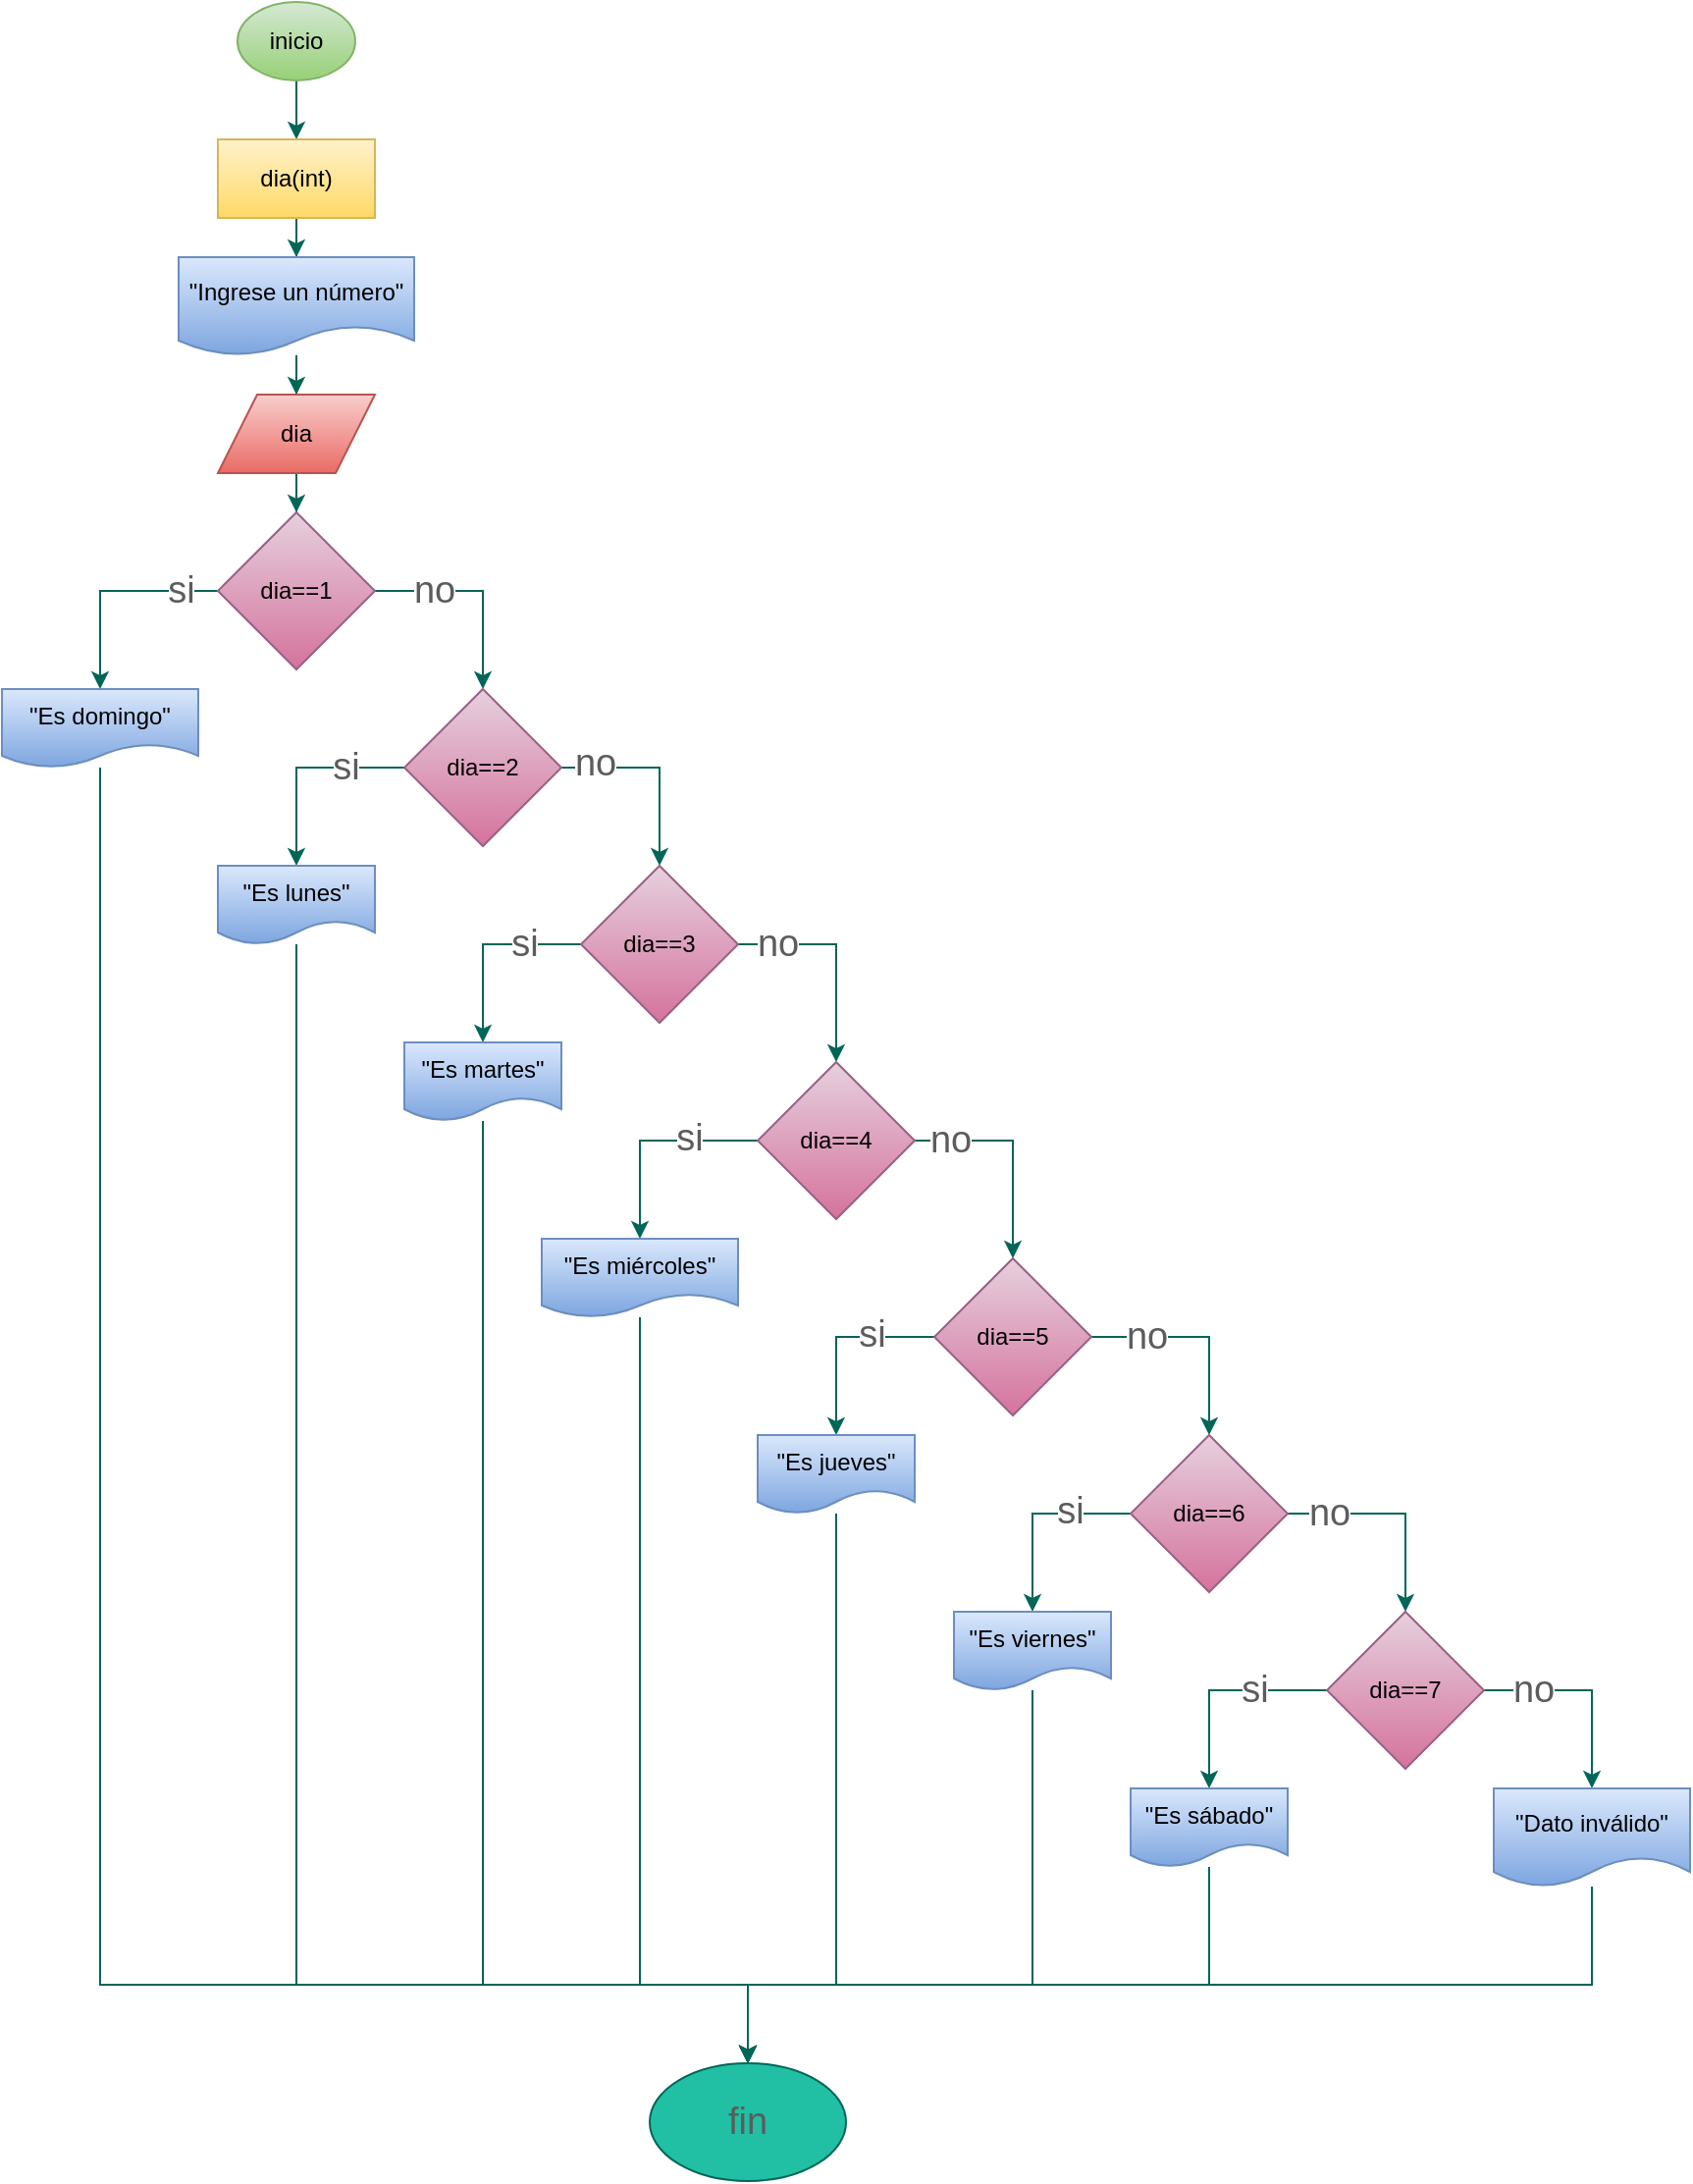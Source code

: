 <mxfile version="20.3.6" type="github"><diagram id="tFef3qqvaOEd_HcQweAo" name="Página-1"><mxGraphModel dx="2426" dy="1314" grid="1" gridSize="10" guides="1" tooltips="1" connect="1" arrows="1" fold="1" page="1" pageScale="1" pageWidth="850" pageHeight="1100" math="0" shadow="0"><root><mxCell id="0"/><mxCell id="1" parent="0"/><mxCell id="LCwUSyJXH_9VAJAXEevL-4" style="edgeStyle=orthogonalEdgeStyle;rounded=0;orthogonalLoop=1;jettySize=auto;html=1;entryX=0.5;entryY=0;entryDx=0;entryDy=0;strokeColor=#006658;fontColor=#5C5C5C;" edge="1" parent="1" source="LCwUSyJXH_9VAJAXEevL-1" target="LCwUSyJXH_9VAJAXEevL-3"><mxGeometry relative="1" as="geometry"/></mxCell><mxCell id="LCwUSyJXH_9VAJAXEevL-1" value="inicio" style="ellipse;whiteSpace=wrap;html=1;fillColor=#d5e8d4;strokeColor=#82b366;gradientColor=#97d077;" vertex="1" parent="1"><mxGeometry x="130" y="10" width="60" height="40" as="geometry"/></mxCell><mxCell id="LCwUSyJXH_9VAJAXEevL-6" value="" style="edgeStyle=orthogonalEdgeStyle;rounded=0;orthogonalLoop=1;jettySize=auto;html=1;strokeColor=#006658;fontColor=#5C5C5C;" edge="1" parent="1" source="LCwUSyJXH_9VAJAXEevL-3" target="LCwUSyJXH_9VAJAXEevL-5"><mxGeometry relative="1" as="geometry"/></mxCell><mxCell id="LCwUSyJXH_9VAJAXEevL-3" value="dia(int)" style="rounded=0;whiteSpace=wrap;html=1;fillColor=#fff2cc;strokeColor=#d6b656;gradientColor=#ffd966;" vertex="1" parent="1"><mxGeometry x="120" y="80" width="80" height="40" as="geometry"/></mxCell><mxCell id="LCwUSyJXH_9VAJAXEevL-8" value="" style="edgeStyle=orthogonalEdgeStyle;rounded=0;orthogonalLoop=1;jettySize=auto;html=1;strokeColor=#006658;fontColor=#5C5C5C;" edge="1" parent="1" source="LCwUSyJXH_9VAJAXEevL-5" target="LCwUSyJXH_9VAJAXEevL-7"><mxGeometry relative="1" as="geometry"/></mxCell><mxCell id="LCwUSyJXH_9VAJAXEevL-5" value="&quot;Ingrese un número&quot;" style="shape=document;whiteSpace=wrap;html=1;boundedLbl=1;rounded=0;fillColor=#dae8fc;strokeColor=#6c8ebf;gradientColor=#7ea6e0;" vertex="1" parent="1"><mxGeometry x="100" y="140" width="120" height="50" as="geometry"/></mxCell><mxCell id="LCwUSyJXH_9VAJAXEevL-10" value="" style="edgeStyle=orthogonalEdgeStyle;rounded=0;orthogonalLoop=1;jettySize=auto;html=1;strokeColor=#006658;fontColor=#5C5C5C;" edge="1" parent="1" source="LCwUSyJXH_9VAJAXEevL-7" target="LCwUSyJXH_9VAJAXEevL-9"><mxGeometry relative="1" as="geometry"/></mxCell><mxCell id="LCwUSyJXH_9VAJAXEevL-7" value="dia" style="shape=parallelogram;perimeter=parallelogramPerimeter;whiteSpace=wrap;html=1;fixedSize=1;rounded=0;fillColor=#f8cecc;strokeColor=#b85450;gradientColor=#ea6b66;" vertex="1" parent="1"><mxGeometry x="120" y="210" width="80" height="40" as="geometry"/></mxCell><mxCell id="LCwUSyJXH_9VAJAXEevL-12" value="" style="edgeStyle=orthogonalEdgeStyle;rounded=0;orthogonalLoop=1;jettySize=auto;html=1;strokeColor=#006658;fontColor=#5C5C5C;" edge="1" parent="1" source="LCwUSyJXH_9VAJAXEevL-9" target="LCwUSyJXH_9VAJAXEevL-11"><mxGeometry relative="1" as="geometry"/></mxCell><mxCell id="LCwUSyJXH_9VAJAXEevL-13" value="si" style="edgeLabel;html=1;align=center;verticalAlign=middle;resizable=0;points=[];fontSize=19;fontColor=#5C5C5C;" vertex="1" connectable="0" parent="LCwUSyJXH_9VAJAXEevL-12"><mxGeometry x="-0.097" relative="1" as="geometry"><mxPoint x="30" as="offset"/></mxGeometry></mxCell><mxCell id="LCwUSyJXH_9VAJAXEevL-17" value="" style="edgeStyle=orthogonalEdgeStyle;rounded=0;orthogonalLoop=1;jettySize=auto;html=1;fontSize=19;strokeColor=#006658;fontColor=#5C5C5C;" edge="1" parent="1" source="LCwUSyJXH_9VAJAXEevL-9" target="LCwUSyJXH_9VAJAXEevL-16"><mxGeometry relative="1" as="geometry"/></mxCell><mxCell id="LCwUSyJXH_9VAJAXEevL-46" value="no" style="edgeLabel;html=1;align=center;verticalAlign=middle;resizable=0;points=[];fontSize=19;fontColor=#5C5C5C;" vertex="1" connectable="0" parent="LCwUSyJXH_9VAJAXEevL-17"><mxGeometry x="-0.609" y="1" relative="1" as="geometry"><mxPoint x="9" y="1" as="offset"/></mxGeometry></mxCell><mxCell id="LCwUSyJXH_9VAJAXEevL-9" value="dia==1" style="rhombus;whiteSpace=wrap;html=1;rounded=0;fillColor=#e6d0de;strokeColor=#996185;gradientColor=#d5739d;" vertex="1" parent="1"><mxGeometry x="120" y="270" width="80" height="80" as="geometry"/></mxCell><mxCell id="LCwUSyJXH_9VAJAXEevL-58" style="edgeStyle=orthogonalEdgeStyle;rounded=0;orthogonalLoop=1;jettySize=auto;html=1;strokeColor=#006658;fontSize=19;fontColor=#5C5C5C;fillColor=#21C0A5;entryX=0.5;entryY=0;entryDx=0;entryDy=0;" edge="1" parent="1" source="LCwUSyJXH_9VAJAXEevL-11" target="LCwUSyJXH_9VAJAXEevL-57"><mxGeometry relative="1" as="geometry"><mxPoint x="110" y="990" as="targetPoint"/><Array as="points"><mxPoint x="60" y="1020"/><mxPoint x="390" y="1020"/></Array></mxGeometry></mxCell><mxCell id="LCwUSyJXH_9VAJAXEevL-11" value="&quot;Es domingo&quot;" style="shape=document;whiteSpace=wrap;html=1;boundedLbl=1;rounded=0;fillColor=#dae8fc;strokeColor=#6c8ebf;gradientColor=#7ea6e0;" vertex="1" parent="1"><mxGeometry x="10" y="360" width="100" height="40" as="geometry"/></mxCell><mxCell id="LCwUSyJXH_9VAJAXEevL-19" value="" style="edgeStyle=orthogonalEdgeStyle;rounded=0;orthogonalLoop=1;jettySize=auto;html=1;fontSize=19;strokeColor=#006658;fontColor=#5C5C5C;" edge="1" parent="1" source="LCwUSyJXH_9VAJAXEevL-16" target="LCwUSyJXH_9VAJAXEevL-18"><mxGeometry relative="1" as="geometry"/></mxCell><mxCell id="LCwUSyJXH_9VAJAXEevL-24" value="si" style="edgeLabel;html=1;align=center;verticalAlign=middle;resizable=0;points=[];fontSize=19;fontColor=#5C5C5C;" vertex="1" connectable="0" parent="LCwUSyJXH_9VAJAXEevL-19"><mxGeometry x="-0.178" relative="1" as="geometry"><mxPoint x="13" as="offset"/></mxGeometry></mxCell><mxCell id="LCwUSyJXH_9VAJAXEevL-21" value="" style="edgeStyle=orthogonalEdgeStyle;rounded=0;orthogonalLoop=1;jettySize=auto;html=1;fontSize=19;strokeColor=#006658;fontColor=#5C5C5C;" edge="1" parent="1" source="LCwUSyJXH_9VAJAXEevL-16" target="LCwUSyJXH_9VAJAXEevL-20"><mxGeometry relative="1" as="geometry"/></mxCell><mxCell id="LCwUSyJXH_9VAJAXEevL-47" value="no" style="edgeLabel;html=1;align=center;verticalAlign=middle;resizable=0;points=[];fontSize=19;fontColor=#5C5C5C;" vertex="1" connectable="0" parent="LCwUSyJXH_9VAJAXEevL-21"><mxGeometry x="-0.661" y="2" relative="1" as="geometry"><mxPoint as="offset"/></mxGeometry></mxCell><mxCell id="LCwUSyJXH_9VAJAXEevL-16" value="dia==2" style="rhombus;whiteSpace=wrap;html=1;rounded=0;fillColor=#e6d0de;strokeColor=#996185;gradientColor=#d5739d;" vertex="1" parent="1"><mxGeometry x="215" y="360" width="80" height="80" as="geometry"/></mxCell><mxCell id="LCwUSyJXH_9VAJAXEevL-59" style="edgeStyle=orthogonalEdgeStyle;rounded=0;orthogonalLoop=1;jettySize=auto;html=1;strokeColor=#006658;fontSize=19;fontColor=#5C5C5C;fillColor=#21C0A5;entryX=0.5;entryY=0;entryDx=0;entryDy=0;" edge="1" parent="1" source="LCwUSyJXH_9VAJAXEevL-18" target="LCwUSyJXH_9VAJAXEevL-57"><mxGeometry relative="1" as="geometry"><mxPoint x="180" y="960" as="targetPoint"/><Array as="points"><mxPoint x="160" y="1020"/><mxPoint x="390" y="1020"/></Array></mxGeometry></mxCell><mxCell id="LCwUSyJXH_9VAJAXEevL-18" value="&quot;Es lunes&quot;" style="shape=document;whiteSpace=wrap;html=1;boundedLbl=1;rounded=0;fillColor=#dae8fc;strokeColor=#6c8ebf;gradientColor=#7ea6e0;" vertex="1" parent="1"><mxGeometry x="120" y="450" width="80" height="40" as="geometry"/></mxCell><mxCell id="LCwUSyJXH_9VAJAXEevL-23" value="" style="edgeStyle=orthogonalEdgeStyle;rounded=0;orthogonalLoop=1;jettySize=auto;html=1;fontSize=19;strokeColor=#006658;fontColor=#5C5C5C;" edge="1" parent="1" source="LCwUSyJXH_9VAJAXEevL-20" target="LCwUSyJXH_9VAJAXEevL-22"><mxGeometry relative="1" as="geometry"/></mxCell><mxCell id="LCwUSyJXH_9VAJAXEevL-25" value="si" style="edgeLabel;html=1;align=center;verticalAlign=middle;resizable=0;points=[];fontSize=19;fontColor=#5C5C5C;" vertex="1" connectable="0" parent="LCwUSyJXH_9VAJAXEevL-23"><mxGeometry x="-0.257" relative="1" as="geometry"><mxPoint x="8" as="offset"/></mxGeometry></mxCell><mxCell id="LCwUSyJXH_9VAJAXEevL-27" value="" style="edgeStyle=orthogonalEdgeStyle;rounded=0;orthogonalLoop=1;jettySize=auto;html=1;fontSize=19;strokeColor=#006658;fontColor=#5C5C5C;" edge="1" parent="1" source="LCwUSyJXH_9VAJAXEevL-20" target="LCwUSyJXH_9VAJAXEevL-26"><mxGeometry relative="1" as="geometry"/></mxCell><mxCell id="LCwUSyJXH_9VAJAXEevL-48" value="no" style="edgeLabel;html=1;align=center;verticalAlign=middle;resizable=0;points=[];fontSize=19;fontColor=#5C5C5C;" vertex="1" connectable="0" parent="LCwUSyJXH_9VAJAXEevL-27"><mxGeometry x="-0.637" relative="1" as="geometry"><mxPoint as="offset"/></mxGeometry></mxCell><mxCell id="LCwUSyJXH_9VAJAXEevL-20" value="dia==3" style="rhombus;whiteSpace=wrap;html=1;rounded=0;fillColor=#e6d0de;strokeColor=#996185;gradientColor=#d5739d;" vertex="1" parent="1"><mxGeometry x="305" y="450" width="80" height="80" as="geometry"/></mxCell><mxCell id="LCwUSyJXH_9VAJAXEevL-60" style="edgeStyle=orthogonalEdgeStyle;rounded=0;orthogonalLoop=1;jettySize=auto;html=1;entryX=0.5;entryY=0;entryDx=0;entryDy=0;strokeColor=#006658;fontSize=19;fontColor=#5C5C5C;fillColor=#21C0A5;" edge="1" parent="1" source="LCwUSyJXH_9VAJAXEevL-22" target="LCwUSyJXH_9VAJAXEevL-57"><mxGeometry relative="1" as="geometry"><Array as="points"><mxPoint x="255" y="1020"/><mxPoint x="390" y="1020"/></Array></mxGeometry></mxCell><mxCell id="LCwUSyJXH_9VAJAXEevL-22" value="&quot;Es martes&quot;" style="shape=document;whiteSpace=wrap;html=1;boundedLbl=1;rounded=0;fillColor=#dae8fc;strokeColor=#6c8ebf;gradientColor=#7ea6e0;" vertex="1" parent="1"><mxGeometry x="215" y="540" width="80" height="40" as="geometry"/></mxCell><mxCell id="LCwUSyJXH_9VAJAXEevL-29" value="" style="edgeStyle=orthogonalEdgeStyle;rounded=0;orthogonalLoop=1;jettySize=auto;html=1;fontSize=19;strokeColor=#006658;fontColor=#5C5C5C;" edge="1" parent="1" source="LCwUSyJXH_9VAJAXEevL-26" target="LCwUSyJXH_9VAJAXEevL-28"><mxGeometry relative="1" as="geometry"/></mxCell><mxCell id="LCwUSyJXH_9VAJAXEevL-42" value="si" style="edgeLabel;html=1;align=center;verticalAlign=middle;resizable=0;points=[];fontSize=19;fontColor=#5C5C5C;" vertex="1" connectable="0" parent="LCwUSyJXH_9VAJAXEevL-29"><mxGeometry x="-0.357" y="-1" relative="1" as="geometry"><mxPoint as="offset"/></mxGeometry></mxCell><mxCell id="LCwUSyJXH_9VAJAXEevL-31" value="" style="edgeStyle=orthogonalEdgeStyle;rounded=0;orthogonalLoop=1;jettySize=auto;html=1;fontSize=19;strokeColor=#006658;fontColor=#5C5C5C;" edge="1" parent="1" source="LCwUSyJXH_9VAJAXEevL-26" target="LCwUSyJXH_9VAJAXEevL-30"><mxGeometry relative="1" as="geometry"/></mxCell><mxCell id="LCwUSyJXH_9VAJAXEevL-49" value="no" style="edgeLabel;html=1;align=center;verticalAlign=middle;resizable=0;points=[];fontSize=19;fontColor=#5C5C5C;" vertex="1" connectable="0" parent="LCwUSyJXH_9VAJAXEevL-31"><mxGeometry x="-0.679" relative="1" as="geometry"><mxPoint as="offset"/></mxGeometry></mxCell><mxCell id="LCwUSyJXH_9VAJAXEevL-26" value="dia==4" style="rhombus;whiteSpace=wrap;html=1;rounded=0;fillColor=#e6d0de;strokeColor=#996185;gradientColor=#d5739d;" vertex="1" parent="1"><mxGeometry x="395" y="550" width="80" height="80" as="geometry"/></mxCell><mxCell id="LCwUSyJXH_9VAJAXEevL-61" style="edgeStyle=orthogonalEdgeStyle;rounded=0;orthogonalLoop=1;jettySize=auto;html=1;entryX=0.5;entryY=0;entryDx=0;entryDy=0;strokeColor=#006658;fontSize=19;fontColor=#5C5C5C;fillColor=#21C0A5;" edge="1" parent="1" source="LCwUSyJXH_9VAJAXEevL-28" target="LCwUSyJXH_9VAJAXEevL-57"><mxGeometry relative="1" as="geometry"><Array as="points"><mxPoint x="335" y="1020"/><mxPoint x="390" y="1020"/></Array></mxGeometry></mxCell><mxCell id="LCwUSyJXH_9VAJAXEevL-28" value="&quot;Es miércoles&quot;" style="shape=document;whiteSpace=wrap;html=1;boundedLbl=1;rounded=0;fillColor=#dae8fc;strokeColor=#6c8ebf;gradientColor=#7ea6e0;" vertex="1" parent="1"><mxGeometry x="285" y="640" width="100" height="40" as="geometry"/></mxCell><mxCell id="LCwUSyJXH_9VAJAXEevL-33" value="" style="edgeStyle=orthogonalEdgeStyle;rounded=0;orthogonalLoop=1;jettySize=auto;html=1;fontSize=19;strokeColor=#006658;fontColor=#5C5C5C;" edge="1" parent="1" source="LCwUSyJXH_9VAJAXEevL-30" target="LCwUSyJXH_9VAJAXEevL-32"><mxGeometry relative="1" as="geometry"/></mxCell><mxCell id="LCwUSyJXH_9VAJAXEevL-43" value="si" style="edgeLabel;html=1;align=center;verticalAlign=middle;resizable=0;points=[];fontSize=19;fontColor=#5C5C5C;" vertex="1" connectable="0" parent="LCwUSyJXH_9VAJAXEevL-33"><mxGeometry x="-0.363" y="-1" relative="1" as="geometry"><mxPoint as="offset"/></mxGeometry></mxCell><mxCell id="LCwUSyJXH_9VAJAXEevL-35" value="" style="edgeStyle=orthogonalEdgeStyle;rounded=0;orthogonalLoop=1;jettySize=auto;html=1;fontSize=19;strokeColor=#006658;fontColor=#5C5C5C;" edge="1" parent="1" source="LCwUSyJXH_9VAJAXEevL-30" target="LCwUSyJXH_9VAJAXEevL-34"><mxGeometry relative="1" as="geometry"/></mxCell><mxCell id="LCwUSyJXH_9VAJAXEevL-50" value="no" style="edgeLabel;html=1;align=center;verticalAlign=middle;resizable=0;points=[];fontSize=19;fontColor=#5C5C5C;" vertex="1" connectable="0" parent="LCwUSyJXH_9VAJAXEevL-35"><mxGeometry x="-0.729" y="1" relative="1" as="geometry"><mxPoint x="13" y="1" as="offset"/></mxGeometry></mxCell><mxCell id="LCwUSyJXH_9VAJAXEevL-30" value="dia==5" style="rhombus;whiteSpace=wrap;html=1;rounded=0;fillColor=#e6d0de;strokeColor=#996185;gradientColor=#d5739d;" vertex="1" parent="1"><mxGeometry x="485" y="650" width="80" height="80" as="geometry"/></mxCell><mxCell id="LCwUSyJXH_9VAJAXEevL-62" style="edgeStyle=orthogonalEdgeStyle;rounded=0;orthogonalLoop=1;jettySize=auto;html=1;entryX=0.5;entryY=0;entryDx=0;entryDy=0;strokeColor=#006658;fontSize=19;fontColor=#5C5C5C;fillColor=#21C0A5;" edge="1" parent="1" source="LCwUSyJXH_9VAJAXEevL-32" target="LCwUSyJXH_9VAJAXEevL-57"><mxGeometry relative="1" as="geometry"><Array as="points"><mxPoint x="435" y="1020"/><mxPoint x="390" y="1020"/></Array></mxGeometry></mxCell><mxCell id="LCwUSyJXH_9VAJAXEevL-32" value="&quot;Es jueves&quot;" style="shape=document;whiteSpace=wrap;html=1;boundedLbl=1;rounded=0;fillColor=#dae8fc;strokeColor=#6c8ebf;gradientColor=#7ea6e0;" vertex="1" parent="1"><mxGeometry x="395" y="740" width="80" height="40" as="geometry"/></mxCell><mxCell id="LCwUSyJXH_9VAJAXEevL-37" value="" style="edgeStyle=orthogonalEdgeStyle;rounded=0;orthogonalLoop=1;jettySize=auto;html=1;fontSize=19;strokeColor=#006658;fontColor=#5C5C5C;" edge="1" parent="1" source="LCwUSyJXH_9VAJAXEevL-34" target="LCwUSyJXH_9VAJAXEevL-36"><mxGeometry relative="1" as="geometry"/></mxCell><mxCell id="LCwUSyJXH_9VAJAXEevL-44" value="si" style="edgeLabel;html=1;align=center;verticalAlign=middle;resizable=0;points=[];fontSize=19;fontColor=#5C5C5C;" vertex="1" connectable="0" parent="LCwUSyJXH_9VAJAXEevL-37"><mxGeometry x="-0.371" y="-1" relative="1" as="geometry"><mxPoint as="offset"/></mxGeometry></mxCell><mxCell id="LCwUSyJXH_9VAJAXEevL-39" value="" style="edgeStyle=orthogonalEdgeStyle;rounded=0;orthogonalLoop=1;jettySize=auto;html=1;fontSize=19;strokeColor=#006658;fontColor=#5C5C5C;" edge="1" parent="1" source="LCwUSyJXH_9VAJAXEevL-34" target="LCwUSyJXH_9VAJAXEevL-38"><mxGeometry relative="1" as="geometry"/></mxCell><mxCell id="LCwUSyJXH_9VAJAXEevL-51" value="no" style="edgeLabel;html=1;align=center;verticalAlign=middle;resizable=0;points=[];fontSize=19;fontColor=#5C5C5C;" vertex="1" connectable="0" parent="LCwUSyJXH_9VAJAXEevL-39"><mxGeometry x="-0.627" relative="1" as="geometry"><mxPoint as="offset"/></mxGeometry></mxCell><mxCell id="LCwUSyJXH_9VAJAXEevL-34" value="dia==6" style="rhombus;whiteSpace=wrap;html=1;rounded=0;fillColor=#e6d0de;strokeColor=#996185;gradientColor=#d5739d;" vertex="1" parent="1"><mxGeometry x="585" y="740" width="80" height="80" as="geometry"/></mxCell><mxCell id="LCwUSyJXH_9VAJAXEevL-63" style="edgeStyle=orthogonalEdgeStyle;rounded=0;orthogonalLoop=1;jettySize=auto;html=1;entryX=0.5;entryY=0;entryDx=0;entryDy=0;strokeColor=#006658;fontSize=19;fontColor=#5C5C5C;fillColor=#21C0A5;" edge="1" parent="1" source="LCwUSyJXH_9VAJAXEevL-36" target="LCwUSyJXH_9VAJAXEevL-57"><mxGeometry relative="1" as="geometry"><Array as="points"><mxPoint x="535" y="1020"/><mxPoint x="390" y="1020"/></Array></mxGeometry></mxCell><mxCell id="LCwUSyJXH_9VAJAXEevL-36" value="&quot;Es viernes&quot;" style="shape=document;whiteSpace=wrap;html=1;boundedLbl=1;rounded=0;fillColor=#dae8fc;strokeColor=#6c8ebf;gradientColor=#7ea6e0;" vertex="1" parent="1"><mxGeometry x="495" y="830" width="80" height="40" as="geometry"/></mxCell><mxCell id="LCwUSyJXH_9VAJAXEevL-41" value="" style="edgeStyle=orthogonalEdgeStyle;rounded=0;orthogonalLoop=1;jettySize=auto;html=1;fontSize=19;strokeColor=#006658;fontColor=#5C5C5C;" edge="1" parent="1" source="LCwUSyJXH_9VAJAXEevL-38" target="LCwUSyJXH_9VAJAXEevL-40"><mxGeometry relative="1" as="geometry"/></mxCell><mxCell id="LCwUSyJXH_9VAJAXEevL-45" value="si" style="edgeLabel;html=1;align=center;verticalAlign=middle;resizable=0;points=[];fontSize=19;fontColor=#5C5C5C;" vertex="1" connectable="0" parent="LCwUSyJXH_9VAJAXEevL-41"><mxGeometry x="-0.327" relative="1" as="geometry"><mxPoint as="offset"/></mxGeometry></mxCell><mxCell id="LCwUSyJXH_9VAJAXEevL-55" value="" style="edgeStyle=orthogonalEdgeStyle;rounded=0;orthogonalLoop=1;jettySize=auto;html=1;strokeColor=#006658;fontColor=#5C5C5C;fillColor=#21C0A5;" edge="1" parent="1" source="LCwUSyJXH_9VAJAXEevL-38" target="LCwUSyJXH_9VAJAXEevL-54"><mxGeometry relative="1" as="geometry"/></mxCell><mxCell id="LCwUSyJXH_9VAJAXEevL-56" value="no" style="edgeLabel;html=1;align=center;verticalAlign=middle;resizable=0;points=[];fontColor=#5C5C5C;fontSize=19;" vertex="1" connectable="0" parent="LCwUSyJXH_9VAJAXEevL-55"><mxGeometry x="-0.687" y="1" relative="1" as="geometry"><mxPoint x="8" y="1" as="offset"/></mxGeometry></mxCell><mxCell id="LCwUSyJXH_9VAJAXEevL-38" value="dia==7" style="rhombus;whiteSpace=wrap;html=1;rounded=0;fillColor=#e6d0de;strokeColor=#996185;gradientColor=#d5739d;" vertex="1" parent="1"><mxGeometry x="685" y="830" width="80" height="80" as="geometry"/></mxCell><mxCell id="LCwUSyJXH_9VAJAXEevL-64" style="edgeStyle=orthogonalEdgeStyle;rounded=0;orthogonalLoop=1;jettySize=auto;html=1;entryX=0.5;entryY=0;entryDx=0;entryDy=0;strokeColor=#006658;fontSize=19;fontColor=#5C5C5C;fillColor=#21C0A5;" edge="1" parent="1" source="LCwUSyJXH_9VAJAXEevL-40" target="LCwUSyJXH_9VAJAXEevL-57"><mxGeometry relative="1" as="geometry"><Array as="points"><mxPoint x="625" y="1020"/><mxPoint x="390" y="1020"/></Array></mxGeometry></mxCell><mxCell id="LCwUSyJXH_9VAJAXEevL-40" value="&quot;Es sábado&quot;" style="shape=document;whiteSpace=wrap;html=1;boundedLbl=1;rounded=0;fillColor=#dae8fc;strokeColor=#6c8ebf;gradientColor=#7ea6e0;" vertex="1" parent="1"><mxGeometry x="585" y="920" width="80" height="40" as="geometry"/></mxCell><mxCell id="LCwUSyJXH_9VAJAXEevL-65" style="edgeStyle=orthogonalEdgeStyle;rounded=0;orthogonalLoop=1;jettySize=auto;html=1;entryX=0.5;entryY=0;entryDx=0;entryDy=0;strokeColor=#006658;fontSize=19;fontColor=#5C5C5C;fillColor=#21C0A5;" edge="1" parent="1" source="LCwUSyJXH_9VAJAXEevL-54" target="LCwUSyJXH_9VAJAXEevL-57"><mxGeometry relative="1" as="geometry"><Array as="points"><mxPoint x="820" y="1020"/><mxPoint x="390" y="1020"/></Array></mxGeometry></mxCell><mxCell id="LCwUSyJXH_9VAJAXEevL-54" value="&quot;Dato inválido&quot;" style="shape=document;whiteSpace=wrap;html=1;boundedLbl=1;fillColor=#dae8fc;strokeColor=#6c8ebf;rounded=0;gradientColor=#7ea6e0;" vertex="1" parent="1"><mxGeometry x="770" y="920" width="100" height="50" as="geometry"/></mxCell><mxCell id="LCwUSyJXH_9VAJAXEevL-57" value="fin" style="ellipse;whiteSpace=wrap;html=1;strokeColor=#006658;fontSize=19;fontColor=#5C5C5C;fillColor=#21C0A5;" vertex="1" parent="1"><mxGeometry x="340" y="1060" width="100" height="60" as="geometry"/></mxCell></root></mxGraphModel></diagram></mxfile>